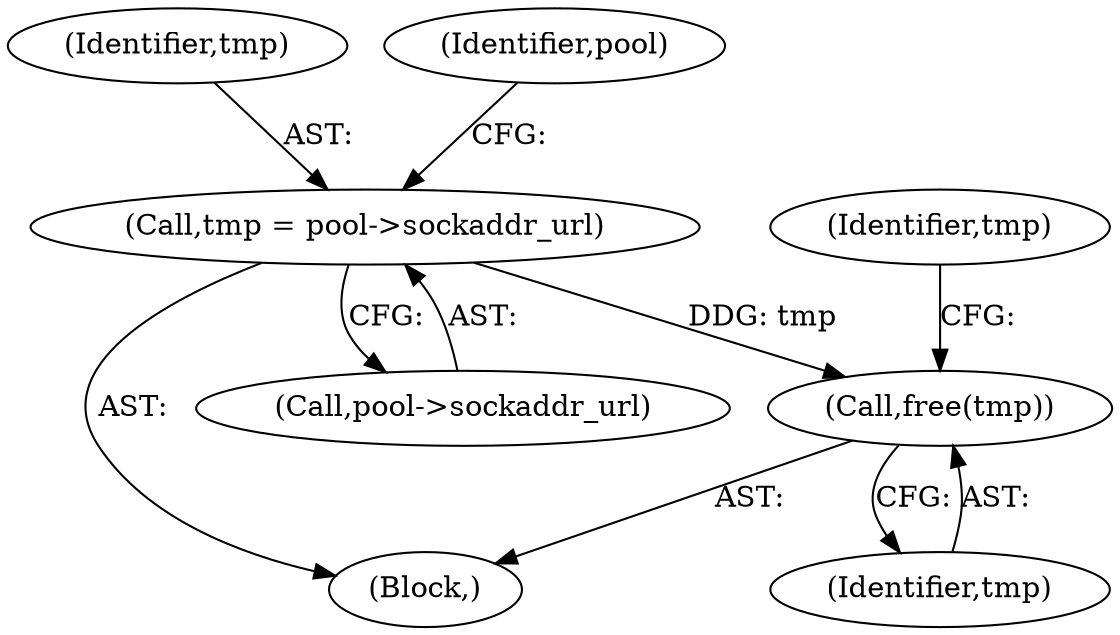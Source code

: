 digraph "0_sgminer_78cc408369bdbbd440196c93574098d1482efbce@API" {
"1000200" [label="(Call,free(tmp))"];
"1000183" [label="(Call,tmp = pool->sockaddr_url)"];
"1000184" [label="(Identifier,tmp)"];
"1000104" [label="(Block,)"];
"1000200" [label="(Call,free(tmp))"];
"1000183" [label="(Call,tmp = pool->sockaddr_url)"];
"1000201" [label="(Identifier,tmp)"];
"1000190" [label="(Identifier,pool)"];
"1000185" [label="(Call,pool->sockaddr_url)"];
"1000203" [label="(Identifier,tmp)"];
"1000200" -> "1000104"  [label="AST: "];
"1000200" -> "1000201"  [label="CFG: "];
"1000201" -> "1000200"  [label="AST: "];
"1000203" -> "1000200"  [label="CFG: "];
"1000183" -> "1000200"  [label="DDG: tmp"];
"1000183" -> "1000104"  [label="AST: "];
"1000183" -> "1000185"  [label="CFG: "];
"1000184" -> "1000183"  [label="AST: "];
"1000185" -> "1000183"  [label="AST: "];
"1000190" -> "1000183"  [label="CFG: "];
}
